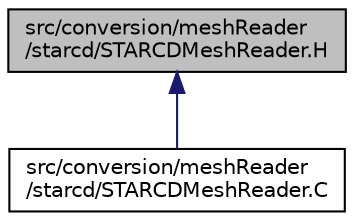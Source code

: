 digraph "src/conversion/meshReader/starcd/STARCDMeshReader.H"
{
  bgcolor="transparent";
  edge [fontname="Helvetica",fontsize="10",labelfontname="Helvetica",labelfontsize="10"];
  node [fontname="Helvetica",fontsize="10",shape=record];
  Node1 [label="src/conversion/meshReader\l/starcd/STARCDMeshReader.H",height=0.2,width=0.4,color="black", fillcolor="grey75", style="filled", fontcolor="black"];
  Node1 -> Node2 [dir="back",color="midnightblue",fontsize="10",style="solid",fontname="Helvetica"];
  Node2 [label="src/conversion/meshReader\l/starcd/STARCDMeshReader.C",height=0.2,width=0.4,color="black",URL="$a04848.html"];
}
